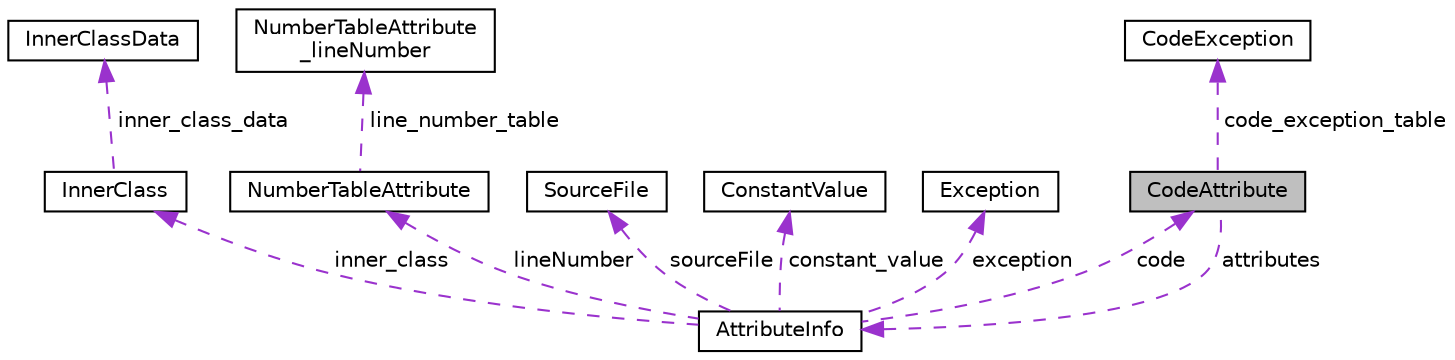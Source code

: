 digraph "CodeAttribute"
{
  edge [fontname="Helvetica",fontsize="10",labelfontname="Helvetica",labelfontsize="10"];
  node [fontname="Helvetica",fontsize="10",shape=record];
  Node1 [label="CodeAttribute",height=0.2,width=0.4,color="black", fillcolor="grey75", style="filled", fontcolor="black"];
  Node2 -> Node1 [dir="back",color="darkorchid3",fontsize="10",style="dashed",label=" attributes" ,fontname="Helvetica"];
  Node2 [label="AttributeInfo",height=0.2,width=0.4,color="black", fillcolor="white", style="filled",URL="$class_attribute_info.html",tooltip="classe contém name_index e length(uint32) - todos uint16; Há também uma union que tem como principio ..."];
  Node3 -> Node2 [dir="back",color="darkorchid3",fontsize="10",style="dashed",label=" inner_class" ,fontname="Helvetica"];
  Node3 [label="InnerClass",height=0.2,width=0.4,color="black", fillcolor="white", style="filled",URL="$class_inner_class.html",tooltip="classe contém class_length e ponteiro para inner_class_data - todos uint16; Além disso contém metodos..."];
  Node4 -> Node3 [dir="back",color="darkorchid3",fontsize="10",style="dashed",label=" inner_class_data" ,fontname="Helvetica"];
  Node4 [label="InnerClassData",height=0.2,width=0.4,color="black", fillcolor="white", style="filled",URL="$class_inner_class_data.html",tooltip="classe contém inner_class_info_index, outer_class_info_index, inner_name_index e inner_class_access_f..."];
  Node5 -> Node2 [dir="back",color="darkorchid3",fontsize="10",style="dashed",label=" lineNumber" ,fontname="Helvetica"];
  Node5 [label="NumberTableAttribute",height=0.2,width=0.4,color="black", fillcolor="white", style="filled",URL="$class_number_table_attribute.html",tooltip="classe contém length e ponteiro para line_number_table- todos uint16; Além contém métodos como leitor..."];
  Node6 -> Node5 [dir="back",color="darkorchid3",fontsize="10",style="dashed",label=" line_number_table" ,fontname="Helvetica"];
  Node6 [label="NumberTableAttribute\l_lineNumber",height=0.2,width=0.4,color="black", fillcolor="white", style="filled",URL="$class_number_table_attribute__line_number.html",tooltip="classe contém strat_pc e lineNumber - todos uint16; "];
  Node7 -> Node2 [dir="back",color="darkorchid3",fontsize="10",style="dashed",label=" sourceFile" ,fontname="Helvetica"];
  Node7 [label="SourceFile",height=0.2,width=0.4,color="black", fillcolor="white", style="filled",URL="$class_source_file.html",tooltip="classe contém sourceFileIndex - todos uint16; Além contém métodos como leitor e print; ..."];
  Node8 -> Node2 [dir="back",color="darkorchid3",fontsize="10",style="dashed",label=" constant_value" ,fontname="Helvetica"];
  Node8 [label="ConstantValue",height=0.2,width=0.4,color="black", fillcolor="white", style="filled",URL="$class_constant_value.html",tooltip="classe contém Além contém métodos como destrutor, leitor e print "];
  Node9 -> Node2 [dir="back",color="darkorchid3",fontsize="10",style="dashed",label=" exception" ,fontname="Helvetica"];
  Node9 [label="Exception",height=0.2,width=0.4,color="black", fillcolor="white", style="filled",URL="$class_exception.html",tooltip="classe contém number_exceptions e exception_index_table - todos uint16; Além contém métodos como dest..."];
  Node1 -> Node2 [dir="back",color="darkorchid3",fontsize="10",style="dashed",label=" code" ,fontname="Helvetica"];
  Node10 -> Node1 [dir="back",color="darkorchid3",fontsize="10",style="dashed",label=" code_exception_table" ,fontname="Helvetica"];
  Node10 [label="CodeException",height=0.2,width=0.4,color="black", fillcolor="white", style="filled",URL="$class_code_exception.html",tooltip="classe contém start_pc, end_pc, handler_pc e catch_type - todos uint16; "];
}
